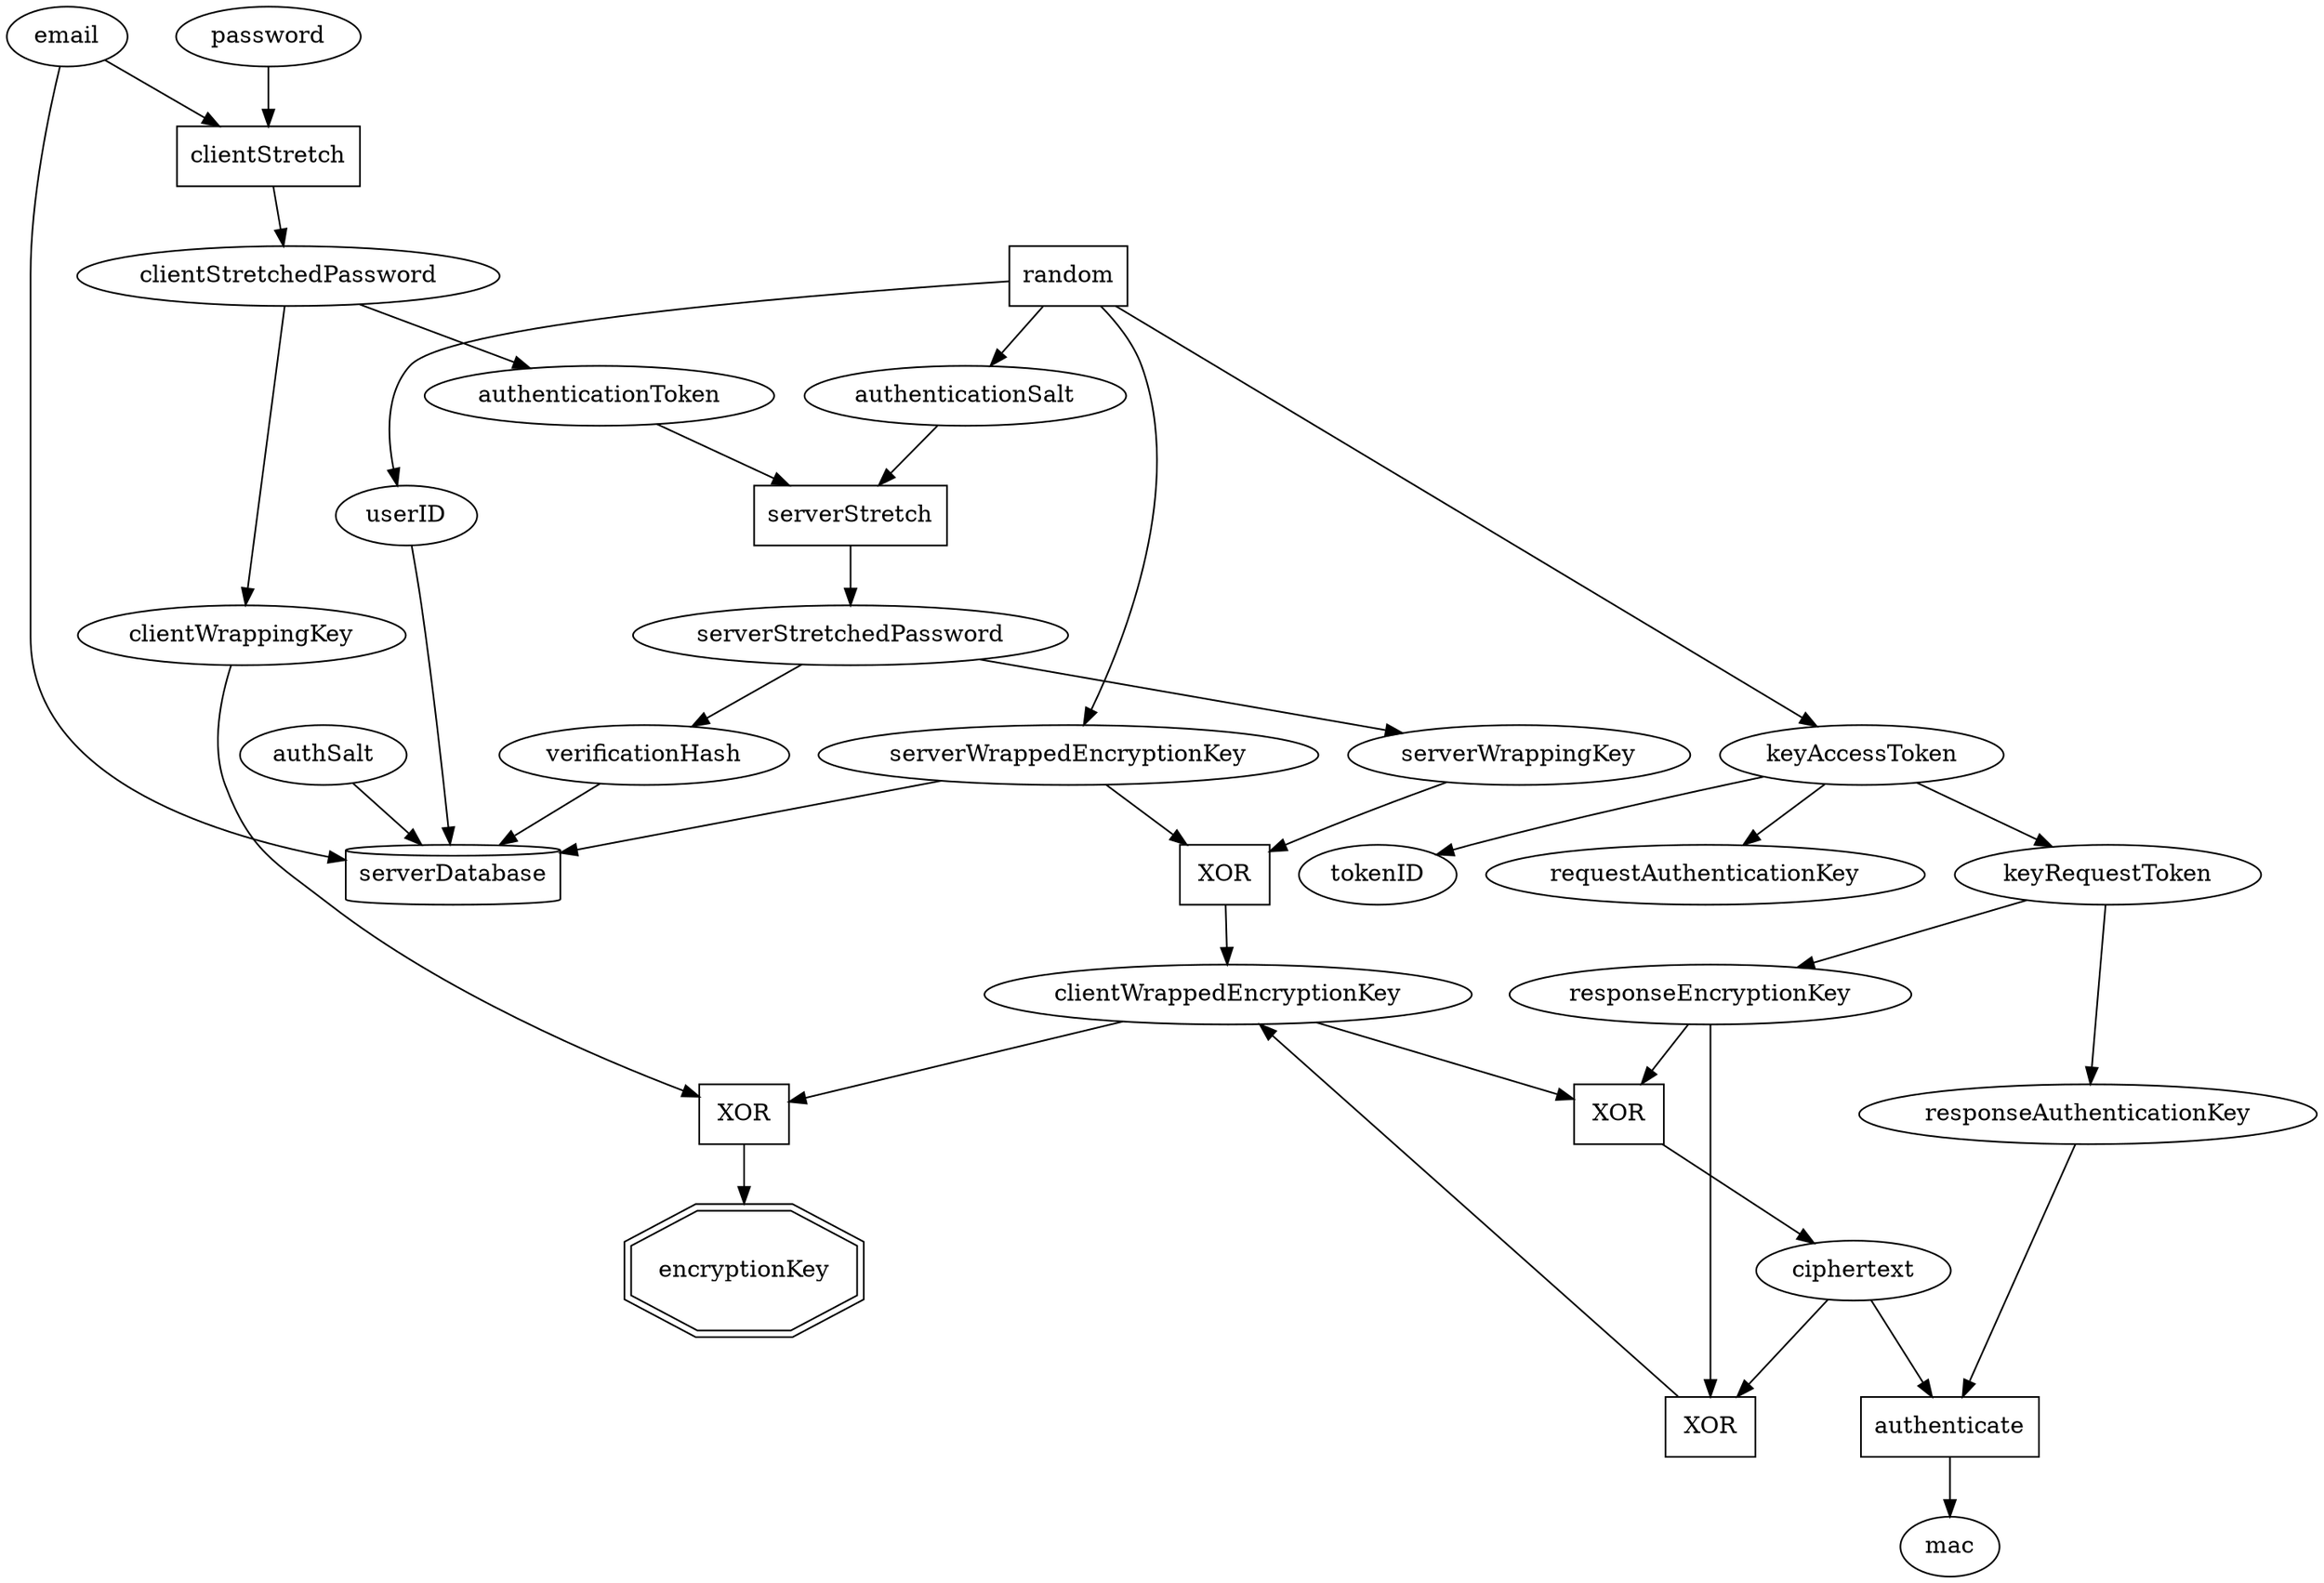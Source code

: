 digraph {
  {password, email} -> clientStretch -> clientStretchedPassword;
  clientStretch[shape=rect];
  clientStretchedPassword -> authenticationToken;

  random -> authenticationSalt;
  random[shape=rect];
  {authenticationToken, authenticationSalt} -> serverStretch -> serverStretchedPassword;
  serverStretch[shape=rect];
  serverStretchedPassword -> verificationHash;
  random -> serverWrappedEncryptionKey;
  random -> userID;

  serverStretchedPassword -> serverWrappingKey;
  {serverWrappingKey, serverWrappedEncryptionKey} -> serverWrappingKeyXOR -> clientWrappedEncryptionKey;
  serverWrappingKeyXOR[label="XOR",shape=rect];
  random -> keyAccessToken;
  keyAccessToken -> tokenID;
  keyAccessToken -> keyRequestToken;
  keyAccessToken -> requestAuthenticationKey;
  keyRequestToken -> responseEncryptionKey;
  {clientWrappedEncryptionKey, responseEncryptionKey} -> serverEncryptionXOR -> ciphertext;
  serverEncryptionXOR[label="XOR",shape=rect];
  keyRequestToken -> responseAuthenticationKey;
  {responseAuthenticationKey, ciphertext} -> authenticate -> mac;
  authenticate[shape=rect];

  {ciphertext, responseEncryptionKey} -> clientEncryptionXOR -> clientWrappedEncryptionKey;
  clientEncryptionXOR[shape=rect,label="XOR"];
  clientStretchedPassword -> clientWrappingKey;
  {clientWrappedEncryptionKey, clientWrappingKey} -> clientWrappingKeyXOR -> encryptionKey;
  encryptionKey[shape=doubleoctagon,height=1,width=1];
  clientWrappingKeyXOR[label="XOR",shape=rect];

  serverDatabase[shape=cylinder];
  {authSalt, email, userID, serverWrappedEncryptionKey, verificationHash} -> serverDatabase;
}
